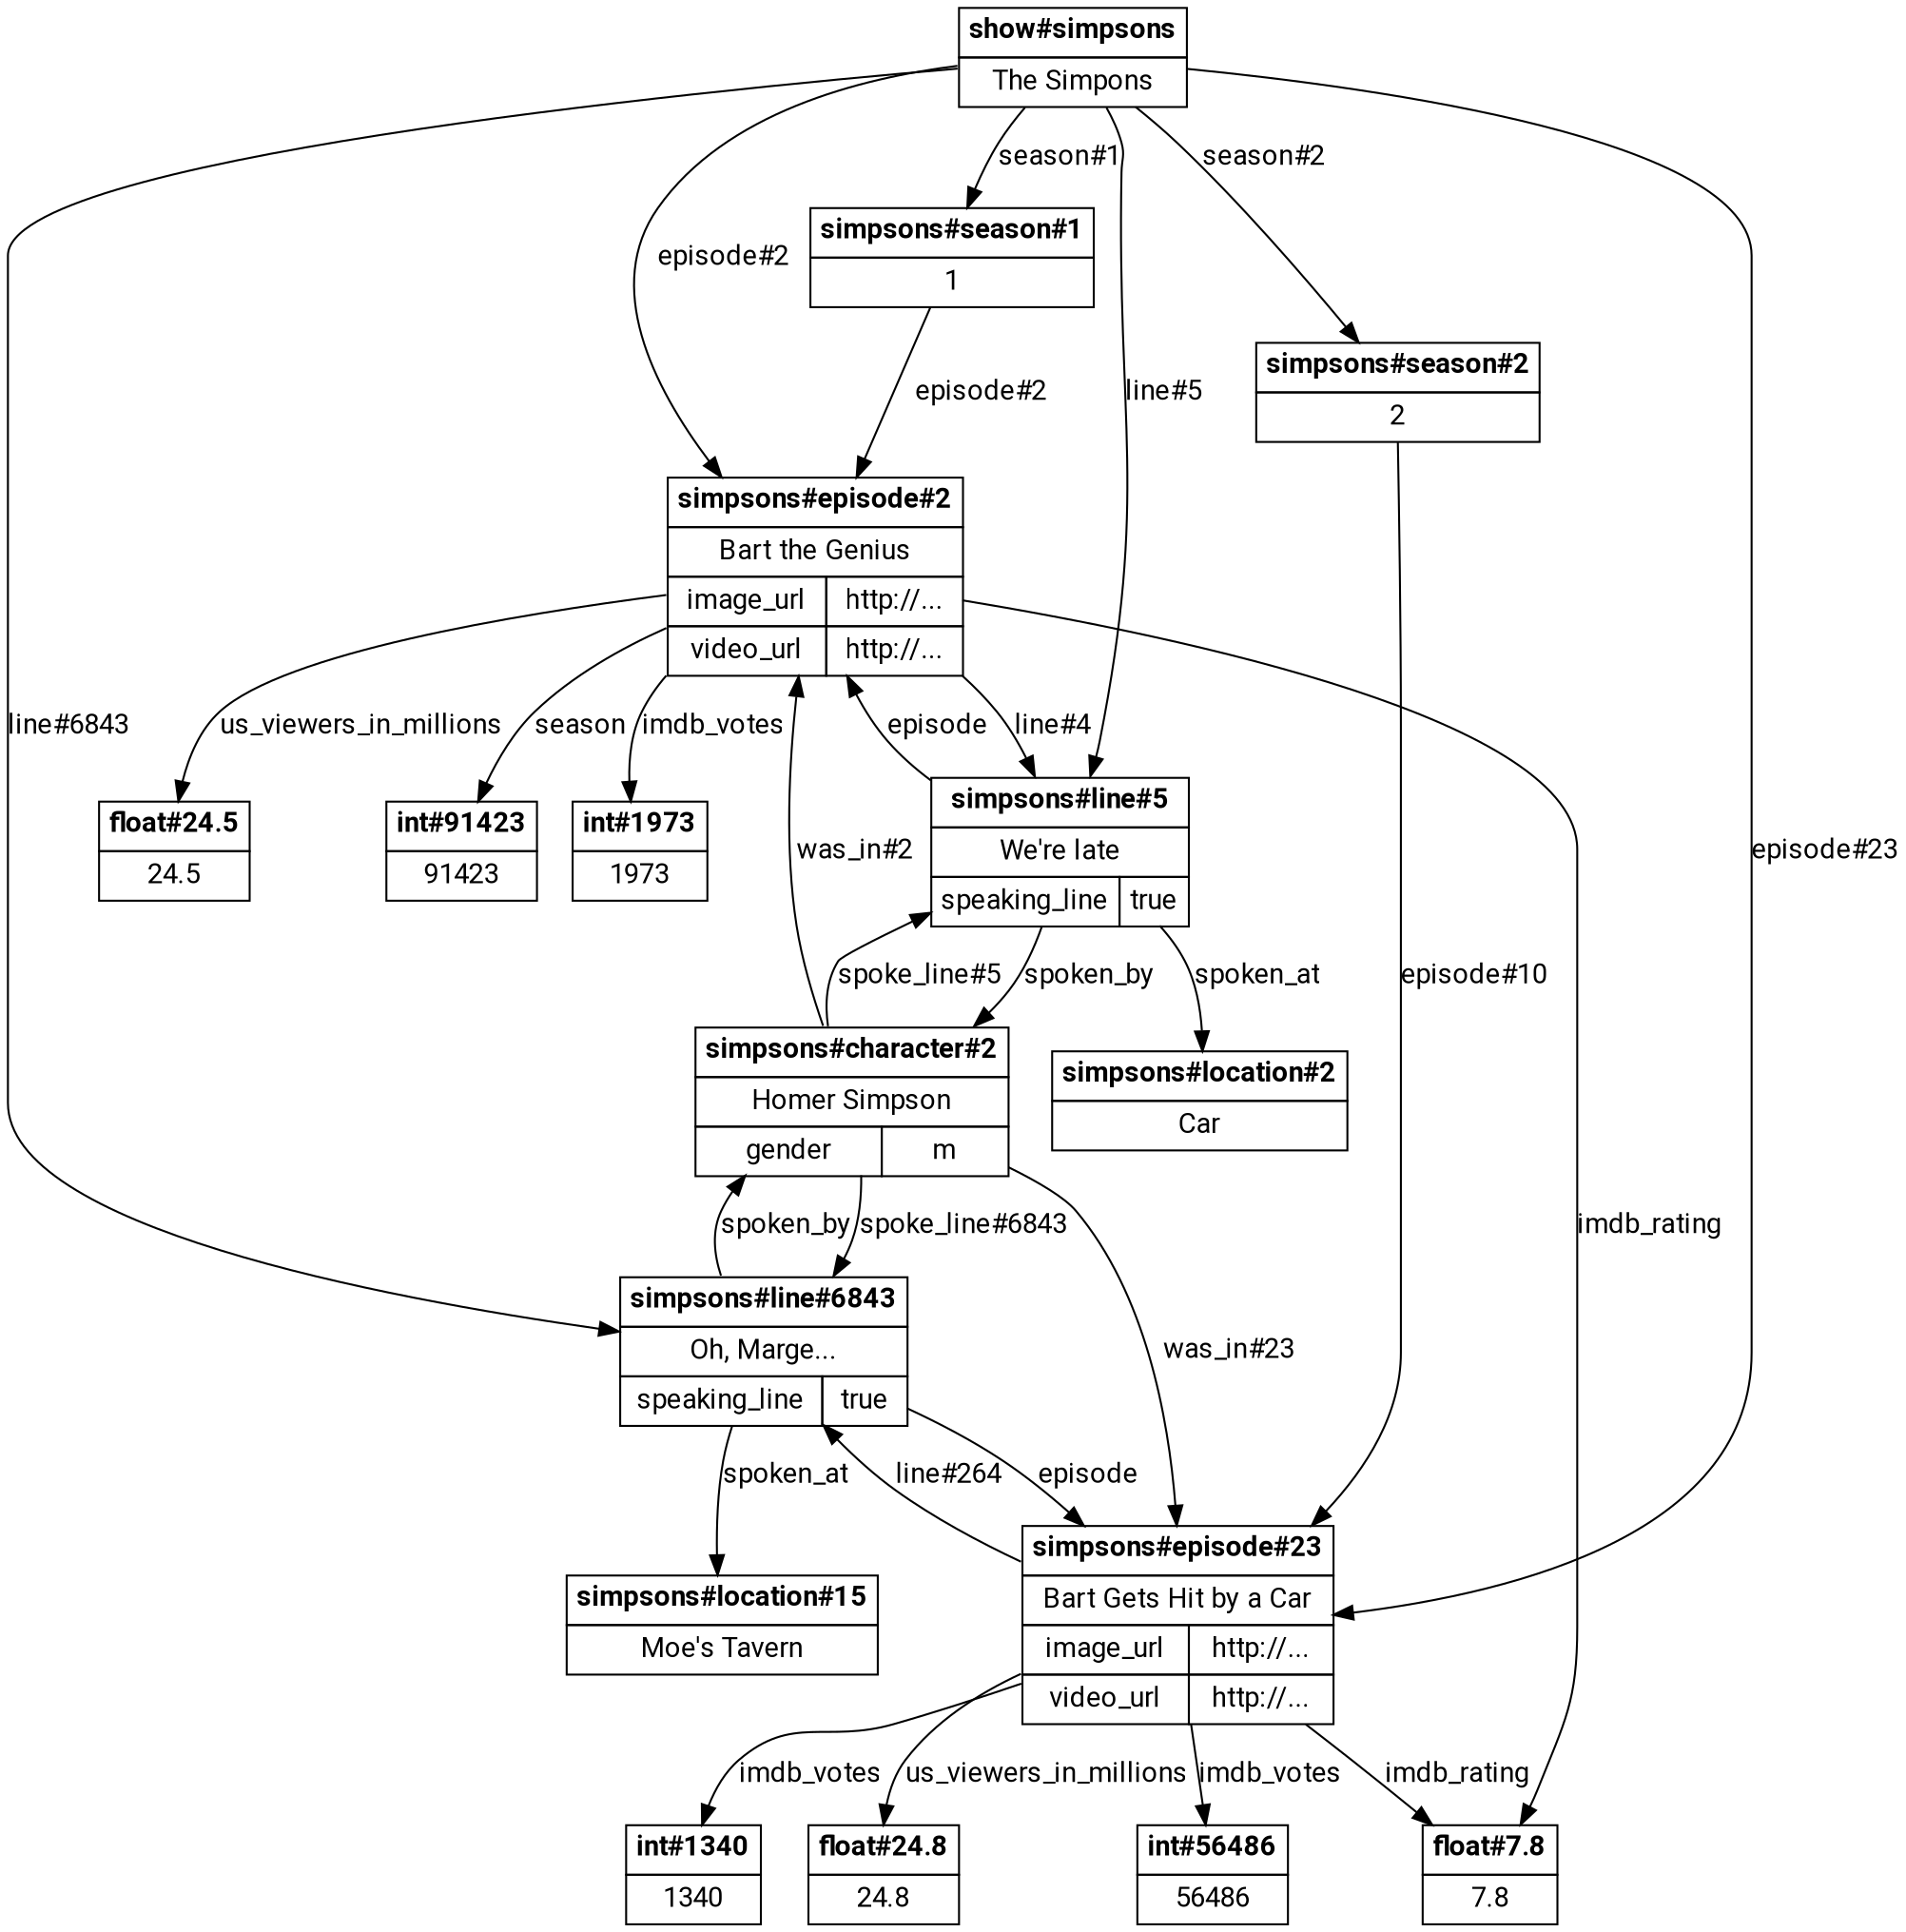 digraph Something {
  graph [fontname = "Roboto"];
  node [fontname = "Roboto"];
  edge [fontname = "Roboto"];
  "show#simpsons" [shape=none, margin=0, label=<
    <TABLE BORDER="0" CELLBORDER="1" CELLSPACING="0" CELLPADDING="4">
      <TR><TD COLSPAN="2"><B>show#simpsons</B></TD></TR>
      <TR><TD COLSPAN="2">The Simpons</TD></TR>
    </TABLE>>];
  "simpsons#episode#2" [shape=none, margin=0, label=<
    <TABLE BORDER="0" CELLBORDER="1" CELLSPACING="0" CELLPADDING="4">
      <TR><TD COLSPAN="2"><B>simpsons#episode#2</B></TD></TR>
      <TR><TD COLSPAN="2">Bart the Genius</TD></TR>
      <TR>
        <TD>image_url</TD>
        <TD>http://...</TD>
      </TR>
      <TR>
        <TD>video_url</TD>
        <TD>http://...</TD>
      </TR>
    </TABLE>>];
  "simpsons#episode#23" [shape=none, margin=0, label=<
    <TABLE BORDER="0" CELLBORDER="1" CELLSPACING="0" CELLPADDING="4">
      <TR><TD COLSPAN="2"><B>simpsons#episode#23</B></TD></TR>
      <TR><TD COLSPAN="2">Bart Gets Hit by a Car</TD></TR>
      <TR>
        <TD>image_url</TD>
        <TD>http://...</TD>
      </TR>
      <TR>
        <TD>video_url</TD>
        <TD>http://...</TD>
      </TR>
    </TABLE>>];
  "simpsons#line#5" [shape=none, margin=0, label=<
    <TABLE BORDER="0" CELLBORDER="1" CELLSPACING="0" CELLPADDING="4">
      <TR><TD COLSPAN="2"><B>simpsons#line#5</B></TD></TR>
      <TR><TD COLSPAN="2">We're late</TD></TR>
      <TR>
        <TD>speaking_line</TD>
        <TD>true</TD>
      </TR>
    </TABLE>>];
  "simpsons#line#6843" [shape=none, margin=0, label=<
    <TABLE BORDER="0" CELLBORDER="1" CELLSPACING="0" CELLPADDING="4">
      <TR><TD COLSPAN="2"><B>simpsons#line#6843</B></TD></TR>
      <TR><TD COLSPAN="2">Oh, Marge...</TD></TR>
      <TR>
        <TD>speaking_line</TD>
        <TD>true</TD>
      </TR>
    </TABLE>>];
  "simpsons#character#2" [shape=none, margin=0, label=<
    <TABLE BORDER="0" CELLBORDER="1" CELLSPACING="0" CELLPADDING="4">
      <TR><TD COLSPAN="2"><B>simpsons#character#2</B></TD></TR>
      <TR><TD COLSPAN="2">Homer Simpson</TD></TR>
      <TR>
        <TD>gender</TD>
        <TD>m</TD>
      </TR>
    </TABLE>>];
  "simpsons#location#2" [shape=none, margin=0, label=<
    <TABLE BORDER="0" CELLBORDER="1" CELLSPACING="0" CELLPADDING="4">
      <TR><TD COLSPAN="2"><B>simpsons#location#2</B></TD></TR>
      <TR><TD COLSPAN="2">Car</TD></TR>
    </TABLE>>];
  "simpsons#location#15" [shape=none, margin=0, label=<
    <TABLE BORDER="0" CELLBORDER="1" CELLSPACING="0" CELLPADDING="4">
      <TR><TD COLSPAN="2"><B>simpsons#location#15</B></TD></TR>
      <TR><TD COLSPAN="2">Moe's Tavern</TD></TR>
    </TABLE>>];
  "simpsons#season#1" [shape=none, margin=0, label=<
    <TABLE BORDER="0" CELLBORDER="1" CELLSPACING="0" CELLPADDING="4">
      <TR><TD COLSPAN="2"><B>simpsons#season#1</B></TD></TR>
      <TR><TD COLSPAN="2">1</TD></TR>
    </TABLE>>];
  "simpsons#season#2" [shape=none, margin=0, label=<
    <TABLE BORDER="0" CELLBORDER="1" CELLSPACING="0" CELLPADDING="4">
      <TR><TD COLSPAN="2"><B>simpsons#season#2</B></TD></TR>
      <TR><TD COLSPAN="2">2</TD></TR>
    </TABLE>>];
  "float#24.5" [shape=none, margin=0, label=<
    <TABLE BORDER="0" CELLBORDER="1" CELLSPACING="0" CELLPADDING="4">
      <TR><TD COLSPAN="2"><B>float#24.5</B></TD></TR>
      <TR><TD COLSPAN="2">24.5</TD></TR>
    </TABLE>>];
  "float#24.8" [shape=none, margin=0, label=<
    <TABLE BORDER="0" CELLBORDER="1" CELLSPACING="0" CELLPADDING="4">
      <TR><TD COLSPAN="2"><B>float#24.8</B></TD></TR>
      <TR><TD COLSPAN="2">24.8</TD></TR>
    </TABLE>>];
  "int#91423" [shape=none, margin=0, label=<
    <TABLE BORDER="0" CELLBORDER="1" CELLSPACING="0" CELLPADDING="4">
      <TR><TD COLSPAN="2"><B>int#91423</B></TD></TR>
      <TR><TD COLSPAN="2">91423</TD></TR>
    </TABLE>>];
  "int#56486" [shape=none, margin=0, label=<
    <TABLE BORDER="0" CELLBORDER="1" CELLSPACING="0" CELLPADDING="4">
      <TR><TD COLSPAN="2"><B>int#56486</B></TD></TR>
      <TR><TD COLSPAN="2">56486</TD></TR>
    </TABLE>>];
  "float#7.8" [shape=none, margin=0, label=<
    <TABLE BORDER="0" CELLBORDER="1" CELLSPACING="0" CELLPADDING="4">
      <TR><TD COLSPAN="2"><B>float#7.8</B></TD></TR>
      <TR><TD COLSPAN="2">7.8</TD></TR>
    </TABLE>>];
  "int#1973" [shape=none, margin=0, label=<
    <TABLE BORDER="0" CELLBORDER="1" CELLSPACING="0" CELLPADDING="4">
      <TR><TD COLSPAN="2"><B>int#1973</B></TD></TR>
      <TR><TD COLSPAN="2">1973</TD></TR>
    </TABLE>>];
  "int#1340" [shape=none, margin=0, label=<
    <TABLE BORDER="0" CELLBORDER="1" CELLSPACING="0" CELLPADDING="4">
      <TR><TD COLSPAN="2"><B>int#1340</B></TD></TR>
      <TR><TD COLSPAN="2">1340</TD></TR>
    </TABLE>>];


  "show#simpsons" -> "simpsons#episode#2" [label="episode#2"];
  "show#simpsons" -> "simpsons#episode#23" [label="episode#23"];
  "show#simpsons" -> "simpsons#season#1" [label="season#1"];
  "show#simpsons" -> "simpsons#season#2" [label="season#2"];
  "show#simpsons" -> "simpsons#line#5" [label="line#5"];  
  "show#simpsons" -> "simpsons#line#6843" [label="line#6843"];  
  
  "simpsons#season#1" -> "simpsons#episode#2" [label="episode#2"];
  
  "simpsons#season#2" -> "simpsons#episode#23" [label="episode#10"];
  
  "simpsons#episode#2" -> "int#1973" [label="imdb_votes"];
  "simpsons#episode#2" -> "float#24.5" [label="us_viewers_in_millions"];
  "simpsons#episode#2" -> "float#7.8" [label="imdb_rating"];
  "simpsons#episode#2" -> "simpsons#line#5" [label="line#4"]
  "simpsons#episode#2" -> "int#91423" [label="season"];
  
  "simpsons#episode#23" -> "int#1340" [label="imdb_votes"];
  "simpsons#episode#23" -> "float#24.8" [label="us_viewers_in_millions"];
  "simpsons#episode#23" -> "int#56486" [label="imdb_votes"];
  "simpsons#episode#23" -> "float#7.8" [label="imdb_rating"];
  "simpsons#episode#23" -> "simpsons#line#6843" [label="line#264"]

  "simpsons#line#5" -> "simpsons#character#2" [label="spoken_by"]
  "simpsons#line#5" -> "simpsons#location#2" [label="spoken_at"]
  "simpsons#line#5" -> "simpsons#episode#2" [label="episode"]

  "simpsons#line#6843" -> "simpsons#character#2" [label="spoken_by"]
  "simpsons#line#6843" -> "simpsons#location#15" [label="spoken_at"]
  "simpsons#line#6843" -> "simpsons#episode#23" [label="episode"]


  "simpsons#character#2" -> "simpsons#line#5" [label="spoke_line#5"]
  "simpsons#character#2" -> "simpsons#line#6843" [label="spoke_line#6843"]
  "simpsons#character#2" -> "simpsons#episode#2" [label="was_in#2"]
  "simpsons#character#2" -> "simpsons#episode#23" [label="was_in#23"]
}